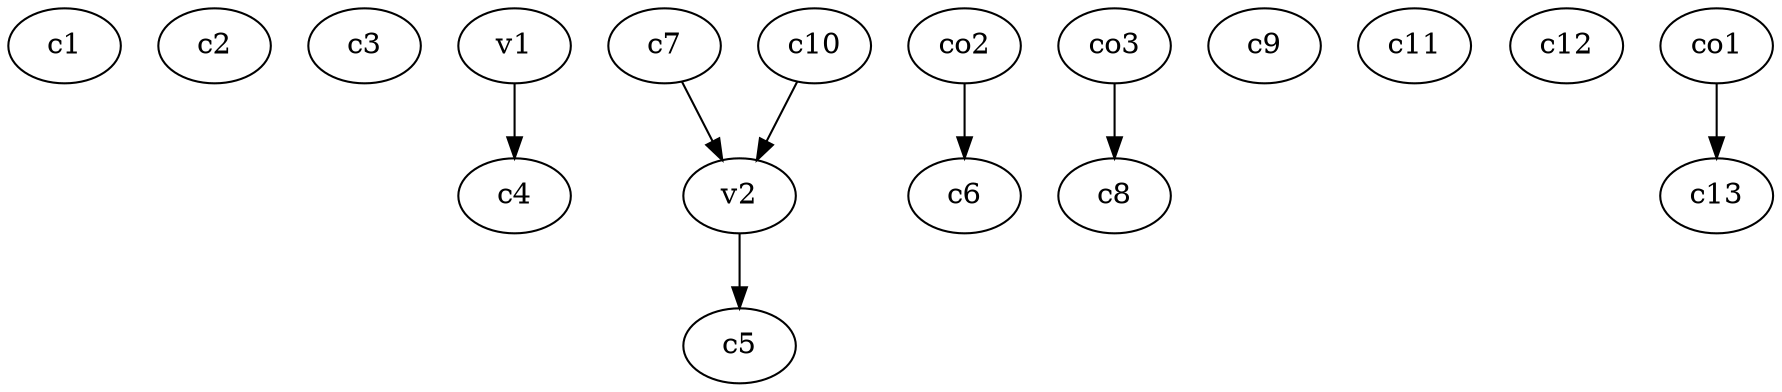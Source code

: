 strict digraph  {
c1;
c2;
c3;
c4;
c5;
c6;
c7;
c8;
c9;
c10;
c11;
c12;
c13;
v1;
v2;
co1;
co2;
co3;
c7 -> v2  [weight=1];
c10 -> v2  [weight=1];
v1 -> c4  [weight=1];
v2 -> c5  [weight=1];
co1 -> c13  [weight=1];
co2 -> c6  [weight=1];
co3 -> c8  [weight=1];
}
